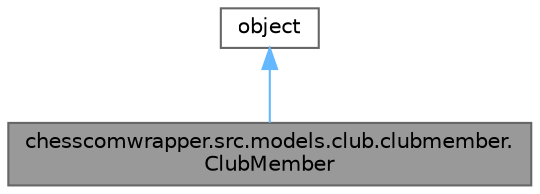 digraph "chesscomwrapper.src.models.club.clubmember.ClubMember"
{
 // LATEX_PDF_SIZE
  bgcolor="transparent";
  edge [fontname=Helvetica,fontsize=10,labelfontname=Helvetica,labelfontsize=10];
  node [fontname=Helvetica,fontsize=10,shape=box,height=0.2,width=0.4];
  Node1 [label="chesscomwrapper.src.models.club.clubmember.\lClubMember",height=0.2,width=0.4,color="gray40", fillcolor="grey60", style="filled", fontcolor="black",tooltip="Represents a member of a club with the username and the date when the player joined the club."];
  Node2 -> Node1 [dir="back",color="steelblue1",style="solid"];
  Node2 [label="object",height=0.2,width=0.4,color="gray40", fillcolor="white", style="filled",tooltip=" "];
}
